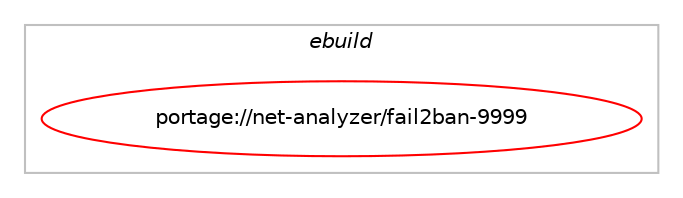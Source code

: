 digraph prolog {

# *************
# Graph options
# *************

newrank=true;
concentrate=true;
compound=true;
graph [rankdir=LR,fontname=Helvetica,fontsize=10,ranksep=1.5];#, ranksep=2.5, nodesep=0.2];
edge  [arrowhead=vee];
node  [fontname=Helvetica,fontsize=10];

# **********
# The ebuild
# **********

subgraph cluster_leftcol {
color=gray;
label=<<i>ebuild</i>>;
id [label="portage://net-analyzer/fail2ban-9999", color=red, width=4, href="../net-analyzer/fail2ban-9999.svg"];
}

# ****************
# The dependencies
# ****************

subgraph cluster_midcol {
color=gray;
label=<<i>dependencies</i>>;
subgraph cluster_compile {
fillcolor="#eeeeee";
style=filled;
label=<<i>compile</i>>;
}
subgraph cluster_compileandrun {
fillcolor="#eeeeee";
style=filled;
label=<<i>compile and run</i>>;
}
subgraph cluster_run {
fillcolor="#eeeeee";
style=filled;
label=<<i>run</i>>;
# *** BEGIN UNKNOWN DEPENDENCY TYPE (TODO) ***
# id -> equal(use_conditional_group(positive,python_single_target_python3_10,portage://net-analyzer/fail2ban-9999,[package_dependency(portage://net-analyzer/fail2ban-9999,run,no,dev-lang,python,none,[,,],[slot(3.10)],[])]))
# *** END UNKNOWN DEPENDENCY TYPE (TODO) ***

# *** BEGIN UNKNOWN DEPENDENCY TYPE (TODO) ***
# id -> equal(use_conditional_group(positive,python_single_target_python3_11,portage://net-analyzer/fail2ban-9999,[package_dependency(portage://net-analyzer/fail2ban-9999,run,no,dev-lang,python,none,[,,],[slot(3.11)],[])]))
# *** END UNKNOWN DEPENDENCY TYPE (TODO) ***

# *** BEGIN UNKNOWN DEPENDENCY TYPE (TODO) ***
# id -> equal(use_conditional_group(positive,python_single_target_python3_12,portage://net-analyzer/fail2ban-9999,[package_dependency(portage://net-analyzer/fail2ban-9999,run,no,dev-lang,python,none,[,,],[slot(3.12)],[])]))
# *** END UNKNOWN DEPENDENCY TYPE (TODO) ***

# *** BEGIN UNKNOWN DEPENDENCY TYPE (TODO) ***
# id -> equal(use_conditional_group(positive,python_single_target_python3_12,portage://net-analyzer/fail2ban-9999,[package_dependency(portage://net-analyzer/fail2ban-9999,run,no,dev-python,pyasyncore,none,[,,],[],[use(enable(python_targets_python3_12),negative)]),package_dependency(portage://net-analyzer/fail2ban-9999,run,no,dev-python,pyasynchat,none,[,,],[],[use(enable(python_targets_python3_12),negative)])]))
# *** END UNKNOWN DEPENDENCY TYPE (TODO) ***

# *** BEGIN UNKNOWN DEPENDENCY TYPE (TODO) ***
# id -> equal(use_conditional_group(positive,python_single_target_python3_13,portage://net-analyzer/fail2ban-9999,[package_dependency(portage://net-analyzer/fail2ban-9999,run,no,dev-lang,python,none,[,,],[slot(3.13)],[])]))
# *** END UNKNOWN DEPENDENCY TYPE (TODO) ***

# *** BEGIN UNKNOWN DEPENDENCY TYPE (TODO) ***
# id -> equal(use_conditional_group(positive,selinux,portage://net-analyzer/fail2ban-9999,[package_dependency(portage://net-analyzer/fail2ban-9999,run,no,sec-policy,selinux-fail2ban,none,[,,],[],[])]))
# *** END UNKNOWN DEPENDENCY TYPE (TODO) ***

# *** BEGIN UNKNOWN DEPENDENCY TYPE (TODO) ***
# id -> equal(use_conditional_group(positive,systemd,portage://net-analyzer/fail2ban-9999,[use_conditional_group(positive,python_single_target_python3_10,portage://net-analyzer/fail2ban-9999,[package_dependency(portage://net-analyzer/fail2ban-9999,run,no,dev-python,python-systemd,none,[,,],[],[use(enable(python_targets_python3_10),negative)])]),use_conditional_group(positive,python_single_target_python3_11,portage://net-analyzer/fail2ban-9999,[package_dependency(portage://net-analyzer/fail2ban-9999,run,no,dev-python,python-systemd,none,[,,],[],[use(enable(python_targets_python3_11),negative)])]),use_conditional_group(positive,python_single_target_python3_12,portage://net-analyzer/fail2ban-9999,[package_dependency(portage://net-analyzer/fail2ban-9999,run,no,dev-python,python-systemd,none,[,,],[],[use(enable(python_targets_python3_12),negative)])]),use_conditional_group(positive,python_single_target_python3_13,portage://net-analyzer/fail2ban-9999,[package_dependency(portage://net-analyzer/fail2ban-9999,run,no,dev-python,python-systemd,none,[,,],[],[use(enable(python_targets_python3_13),negative)])])]))
# *** END UNKNOWN DEPENDENCY TYPE (TODO) ***

# *** BEGIN UNKNOWN DEPENDENCY TYPE (TODO) ***
# id -> equal(package_dependency(portage://net-analyzer/fail2ban-9999,run,no,virtual,logger,none,[,,],[],[]))
# *** END UNKNOWN DEPENDENCY TYPE (TODO) ***

# *** BEGIN UNKNOWN DEPENDENCY TYPE (TODO) ***
# id -> equal(package_dependency(portage://net-analyzer/fail2ban-9999,run,no,virtual,mta,none,[,,],[],[]))
# *** END UNKNOWN DEPENDENCY TYPE (TODO) ***

# *** BEGIN UNKNOWN DEPENDENCY TYPE (TODO) ***
# id -> equal(package_dependency(portage://net-analyzer/fail2ban-9999,run,no,virtual,tmpfiles,none,[,,],[],[]))
# *** END UNKNOWN DEPENDENCY TYPE (TODO) ***

}
}

# **************
# The candidates
# **************

subgraph cluster_choices {
rank=same;
color=gray;
label=<<i>candidates</i>>;

}

}
